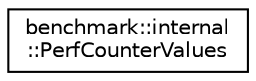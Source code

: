 digraph "Graphical Class Hierarchy"
{
 // LATEX_PDF_SIZE
  edge [fontname="Helvetica",fontsize="10",labelfontname="Helvetica",labelfontsize="10"];
  node [fontname="Helvetica",fontsize="10",shape=record];
  rankdir="LR";
  Node0 [label="benchmark::internal\l::PerfCounterValues",height=0.2,width=0.4,color="black", fillcolor="white", style="filled",URL="$classbenchmark_1_1internal_1_1PerfCounterValues.html",tooltip=" "];
}
